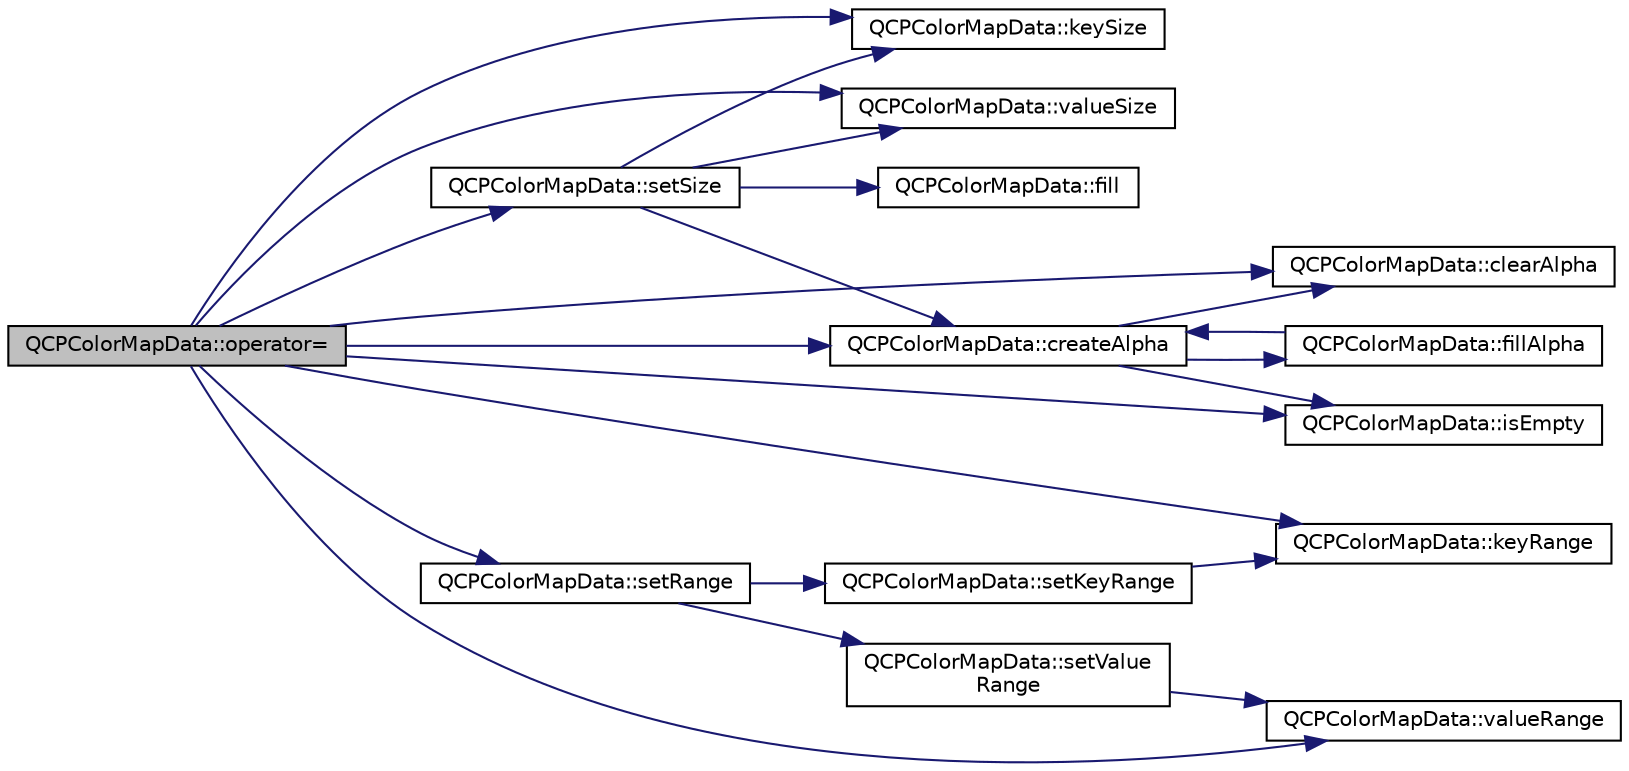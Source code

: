 digraph "QCPColorMapData::operator="
{
  edge [fontname="Helvetica",fontsize="10",labelfontname="Helvetica",labelfontsize="10"];
  node [fontname="Helvetica",fontsize="10",shape=record];
  rankdir="LR";
  Node118 [label="QCPColorMapData::operator=",height=0.2,width=0.4,color="black", fillcolor="grey75", style="filled", fontcolor="black"];
  Node118 -> Node119 [color="midnightblue",fontsize="10",style="solid",fontname="Helvetica"];
  Node119 [label="QCPColorMapData::keySize",height=0.2,width=0.4,color="black", fillcolor="white", style="filled",URL="$class_q_c_p_color_map_data.html#abbda4d28de97aedce1e6e6f008a0a1f7"];
  Node118 -> Node120 [color="midnightblue",fontsize="10",style="solid",fontname="Helvetica"];
  Node120 [label="QCPColorMapData::valueSize",height=0.2,width=0.4,color="black", fillcolor="white", style="filled",URL="$class_q_c_p_color_map_data.html#a8510cafea24645bbb62b5e0bfc43209f"];
  Node118 -> Node121 [color="midnightblue",fontsize="10",style="solid",fontname="Helvetica"];
  Node121 [label="QCPColorMapData::clearAlpha",height=0.2,width=0.4,color="black", fillcolor="white", style="filled",URL="$class_q_c_p_color_map_data.html#a14d08b9c3720cd719400079b86d3906b"];
  Node118 -> Node122 [color="midnightblue",fontsize="10",style="solid",fontname="Helvetica"];
  Node122 [label="QCPColorMapData::setSize",height=0.2,width=0.4,color="black", fillcolor="white", style="filled",URL="$class_q_c_p_color_map_data.html#a0d9ff35c299d0478b682bfbcdd9c097e"];
  Node122 -> Node119 [color="midnightblue",fontsize="10",style="solid",fontname="Helvetica"];
  Node122 -> Node120 [color="midnightblue",fontsize="10",style="solid",fontname="Helvetica"];
  Node122 -> Node123 [color="midnightblue",fontsize="10",style="solid",fontname="Helvetica"];
  Node123 [label="QCPColorMapData::fill",height=0.2,width=0.4,color="black", fillcolor="white", style="filled",URL="$class_q_c_p_color_map_data.html#a350f783260eb9b5de5c7b5e0d5d3e3c2"];
  Node122 -> Node124 [color="midnightblue",fontsize="10",style="solid",fontname="Helvetica"];
  Node124 [label="QCPColorMapData::createAlpha",height=0.2,width=0.4,color="black", fillcolor="white", style="filled",URL="$class_q_c_p_color_map_data.html#a42c2b1c303683515fa4de4c551f54441"];
  Node124 -> Node121 [color="midnightblue",fontsize="10",style="solid",fontname="Helvetica"];
  Node124 -> Node125 [color="midnightblue",fontsize="10",style="solid",fontname="Helvetica"];
  Node125 [label="QCPColorMapData::isEmpty",height=0.2,width=0.4,color="black", fillcolor="white", style="filled",URL="$class_q_c_p_color_map_data.html#aea88cc75a76ca571acf29b2ba8ac970d"];
  Node124 -> Node126 [color="midnightblue",fontsize="10",style="solid",fontname="Helvetica"];
  Node126 [label="QCPColorMapData::fillAlpha",height=0.2,width=0.4,color="black", fillcolor="white", style="filled",URL="$class_q_c_p_color_map_data.html#a93e2a549d7702bc849cd48a585294657"];
  Node126 -> Node124 [color="midnightblue",fontsize="10",style="solid",fontname="Helvetica"];
  Node118 -> Node124 [color="midnightblue",fontsize="10",style="solid",fontname="Helvetica"];
  Node118 -> Node127 [color="midnightblue",fontsize="10",style="solid",fontname="Helvetica"];
  Node127 [label="QCPColorMapData::setRange",height=0.2,width=0.4,color="black", fillcolor="white", style="filled",URL="$class_q_c_p_color_map_data.html#aad9c1c7c703c1339489fc730517c83d4"];
  Node127 -> Node128 [color="midnightblue",fontsize="10",style="solid",fontname="Helvetica"];
  Node128 [label="QCPColorMapData::setKeyRange",height=0.2,width=0.4,color="black", fillcolor="white", style="filled",URL="$class_q_c_p_color_map_data.html#a0738c485f3c9df9ea1241b7a8bb6a86e"];
  Node128 -> Node129 [color="midnightblue",fontsize="10",style="solid",fontname="Helvetica"];
  Node129 [label="QCPColorMapData::keyRange",height=0.2,width=0.4,color="black", fillcolor="white", style="filled",URL="$class_q_c_p_color_map_data.html#a1e43abd20a77b922b7cecfc69bf4dad7"];
  Node127 -> Node130 [color="midnightblue",fontsize="10",style="solid",fontname="Helvetica"];
  Node130 [label="QCPColorMapData::setValue\lRange",height=0.2,width=0.4,color="black", fillcolor="white", style="filled",URL="$class_q_c_p_color_map_data.html#ada1b2680ba96a5f4175b6d341cf75d23"];
  Node130 -> Node131 [color="midnightblue",fontsize="10",style="solid",fontname="Helvetica"];
  Node131 [label="QCPColorMapData::valueRange",height=0.2,width=0.4,color="black", fillcolor="white", style="filled",URL="$class_q_c_p_color_map_data.html#a818e4e384aa4e5fad69ac603924394d3"];
  Node118 -> Node129 [color="midnightblue",fontsize="10",style="solid",fontname="Helvetica"];
  Node118 -> Node131 [color="midnightblue",fontsize="10",style="solid",fontname="Helvetica"];
  Node118 -> Node125 [color="midnightblue",fontsize="10",style="solid",fontname="Helvetica"];
}
